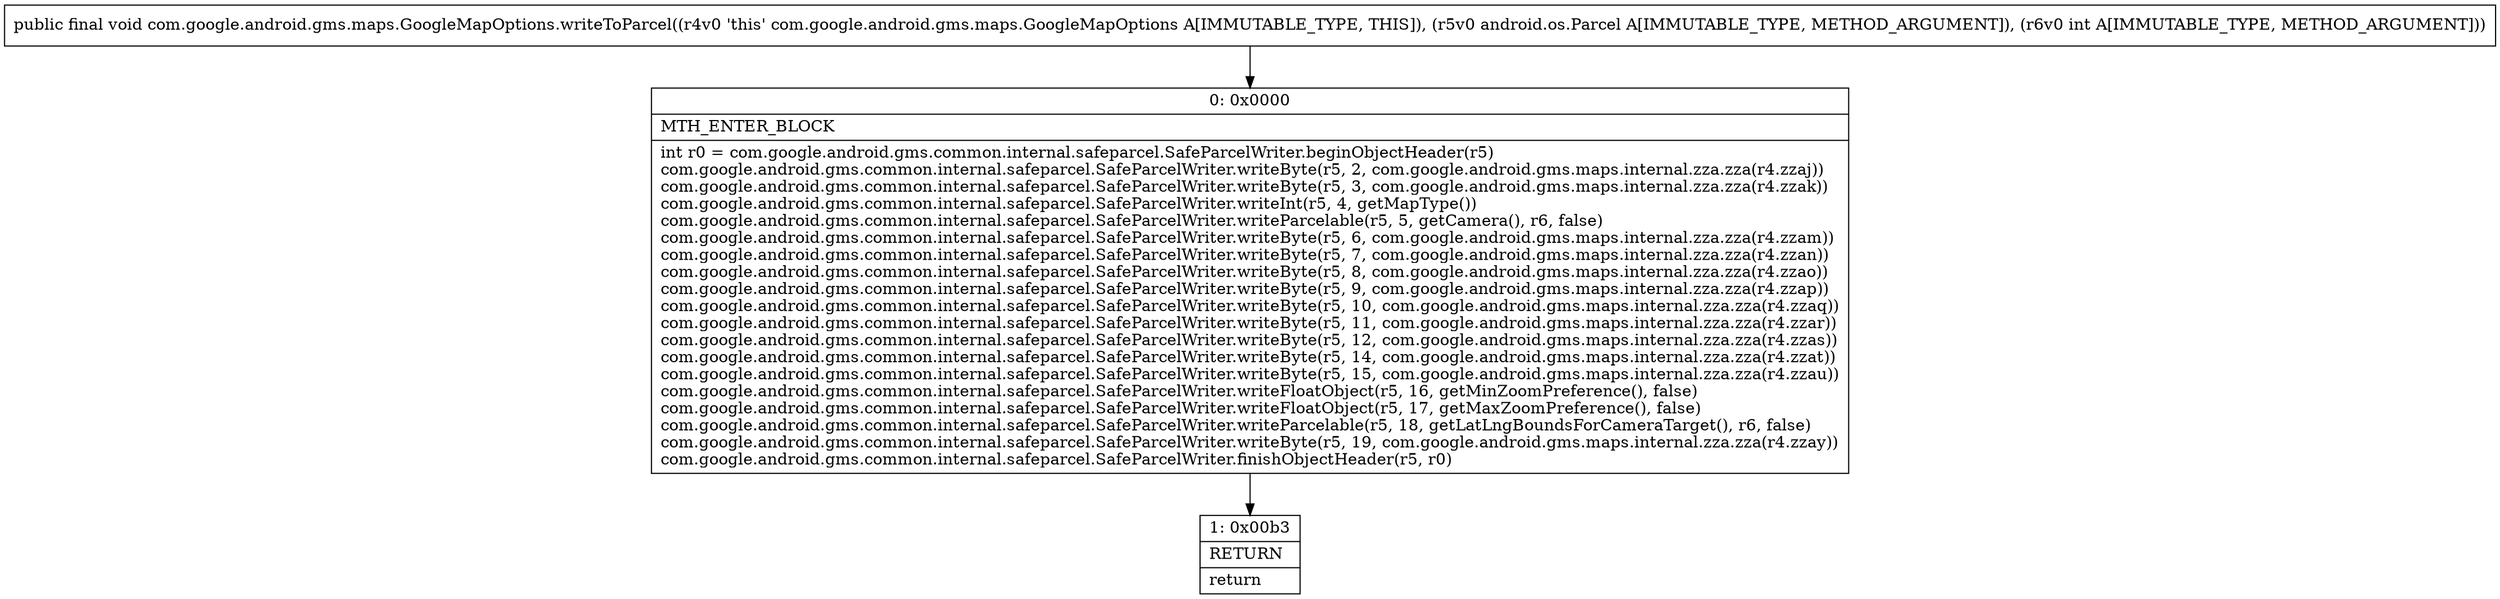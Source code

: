 digraph "CFG forcom.google.android.gms.maps.GoogleMapOptions.writeToParcel(Landroid\/os\/Parcel;I)V" {
Node_0 [shape=record,label="{0\:\ 0x0000|MTH_ENTER_BLOCK\l|int r0 = com.google.android.gms.common.internal.safeparcel.SafeParcelWriter.beginObjectHeader(r5)\lcom.google.android.gms.common.internal.safeparcel.SafeParcelWriter.writeByte(r5, 2, com.google.android.gms.maps.internal.zza.zza(r4.zzaj))\lcom.google.android.gms.common.internal.safeparcel.SafeParcelWriter.writeByte(r5, 3, com.google.android.gms.maps.internal.zza.zza(r4.zzak))\lcom.google.android.gms.common.internal.safeparcel.SafeParcelWriter.writeInt(r5, 4, getMapType())\lcom.google.android.gms.common.internal.safeparcel.SafeParcelWriter.writeParcelable(r5, 5, getCamera(), r6, false)\lcom.google.android.gms.common.internal.safeparcel.SafeParcelWriter.writeByte(r5, 6, com.google.android.gms.maps.internal.zza.zza(r4.zzam))\lcom.google.android.gms.common.internal.safeparcel.SafeParcelWriter.writeByte(r5, 7, com.google.android.gms.maps.internal.zza.zza(r4.zzan))\lcom.google.android.gms.common.internal.safeparcel.SafeParcelWriter.writeByte(r5, 8, com.google.android.gms.maps.internal.zza.zza(r4.zzao))\lcom.google.android.gms.common.internal.safeparcel.SafeParcelWriter.writeByte(r5, 9, com.google.android.gms.maps.internal.zza.zza(r4.zzap))\lcom.google.android.gms.common.internal.safeparcel.SafeParcelWriter.writeByte(r5, 10, com.google.android.gms.maps.internal.zza.zza(r4.zzaq))\lcom.google.android.gms.common.internal.safeparcel.SafeParcelWriter.writeByte(r5, 11, com.google.android.gms.maps.internal.zza.zza(r4.zzar))\lcom.google.android.gms.common.internal.safeparcel.SafeParcelWriter.writeByte(r5, 12, com.google.android.gms.maps.internal.zza.zza(r4.zzas))\lcom.google.android.gms.common.internal.safeparcel.SafeParcelWriter.writeByte(r5, 14, com.google.android.gms.maps.internal.zza.zza(r4.zzat))\lcom.google.android.gms.common.internal.safeparcel.SafeParcelWriter.writeByte(r5, 15, com.google.android.gms.maps.internal.zza.zza(r4.zzau))\lcom.google.android.gms.common.internal.safeparcel.SafeParcelWriter.writeFloatObject(r5, 16, getMinZoomPreference(), false)\lcom.google.android.gms.common.internal.safeparcel.SafeParcelWriter.writeFloatObject(r5, 17, getMaxZoomPreference(), false)\lcom.google.android.gms.common.internal.safeparcel.SafeParcelWriter.writeParcelable(r5, 18, getLatLngBoundsForCameraTarget(), r6, false)\lcom.google.android.gms.common.internal.safeparcel.SafeParcelWriter.writeByte(r5, 19, com.google.android.gms.maps.internal.zza.zza(r4.zzay))\lcom.google.android.gms.common.internal.safeparcel.SafeParcelWriter.finishObjectHeader(r5, r0)\l}"];
Node_1 [shape=record,label="{1\:\ 0x00b3|RETURN\l|return\l}"];
MethodNode[shape=record,label="{public final void com.google.android.gms.maps.GoogleMapOptions.writeToParcel((r4v0 'this' com.google.android.gms.maps.GoogleMapOptions A[IMMUTABLE_TYPE, THIS]), (r5v0 android.os.Parcel A[IMMUTABLE_TYPE, METHOD_ARGUMENT]), (r6v0 int A[IMMUTABLE_TYPE, METHOD_ARGUMENT])) }"];
MethodNode -> Node_0;
Node_0 -> Node_1;
}

